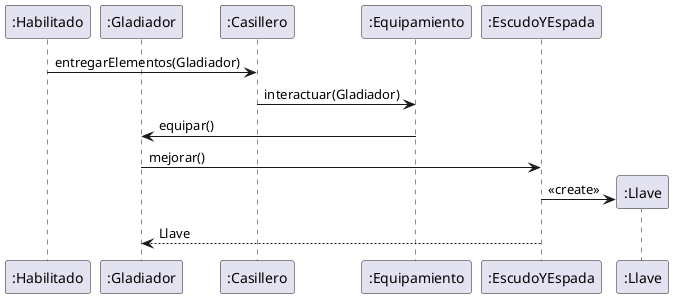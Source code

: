 @startuml GladiadorConEscudoYEspadaEncuentraEquipamiento

participant Habilitado as ":Habilitado"
participant Gladiador as ":Gladiador"

participant Casillero as ":Casillero"
participant Equipamiento as ":Equipamiento"

participant EscudoYEspada as ":EscudoYEspada"

Habilitado -> Casillero: entregarElementos(Gladiador)
Casillero -> Equipamiento: interactuar(Gladiador)

Equipamiento -> Gladiador: equipar()
Gladiador -> EscudoYEspada: mejorar()
create Llave as ":Llave"
EscudoYEspada -> Llave: <<create>>
EscudoYEspada --> Gladiador: Llave

@enduml